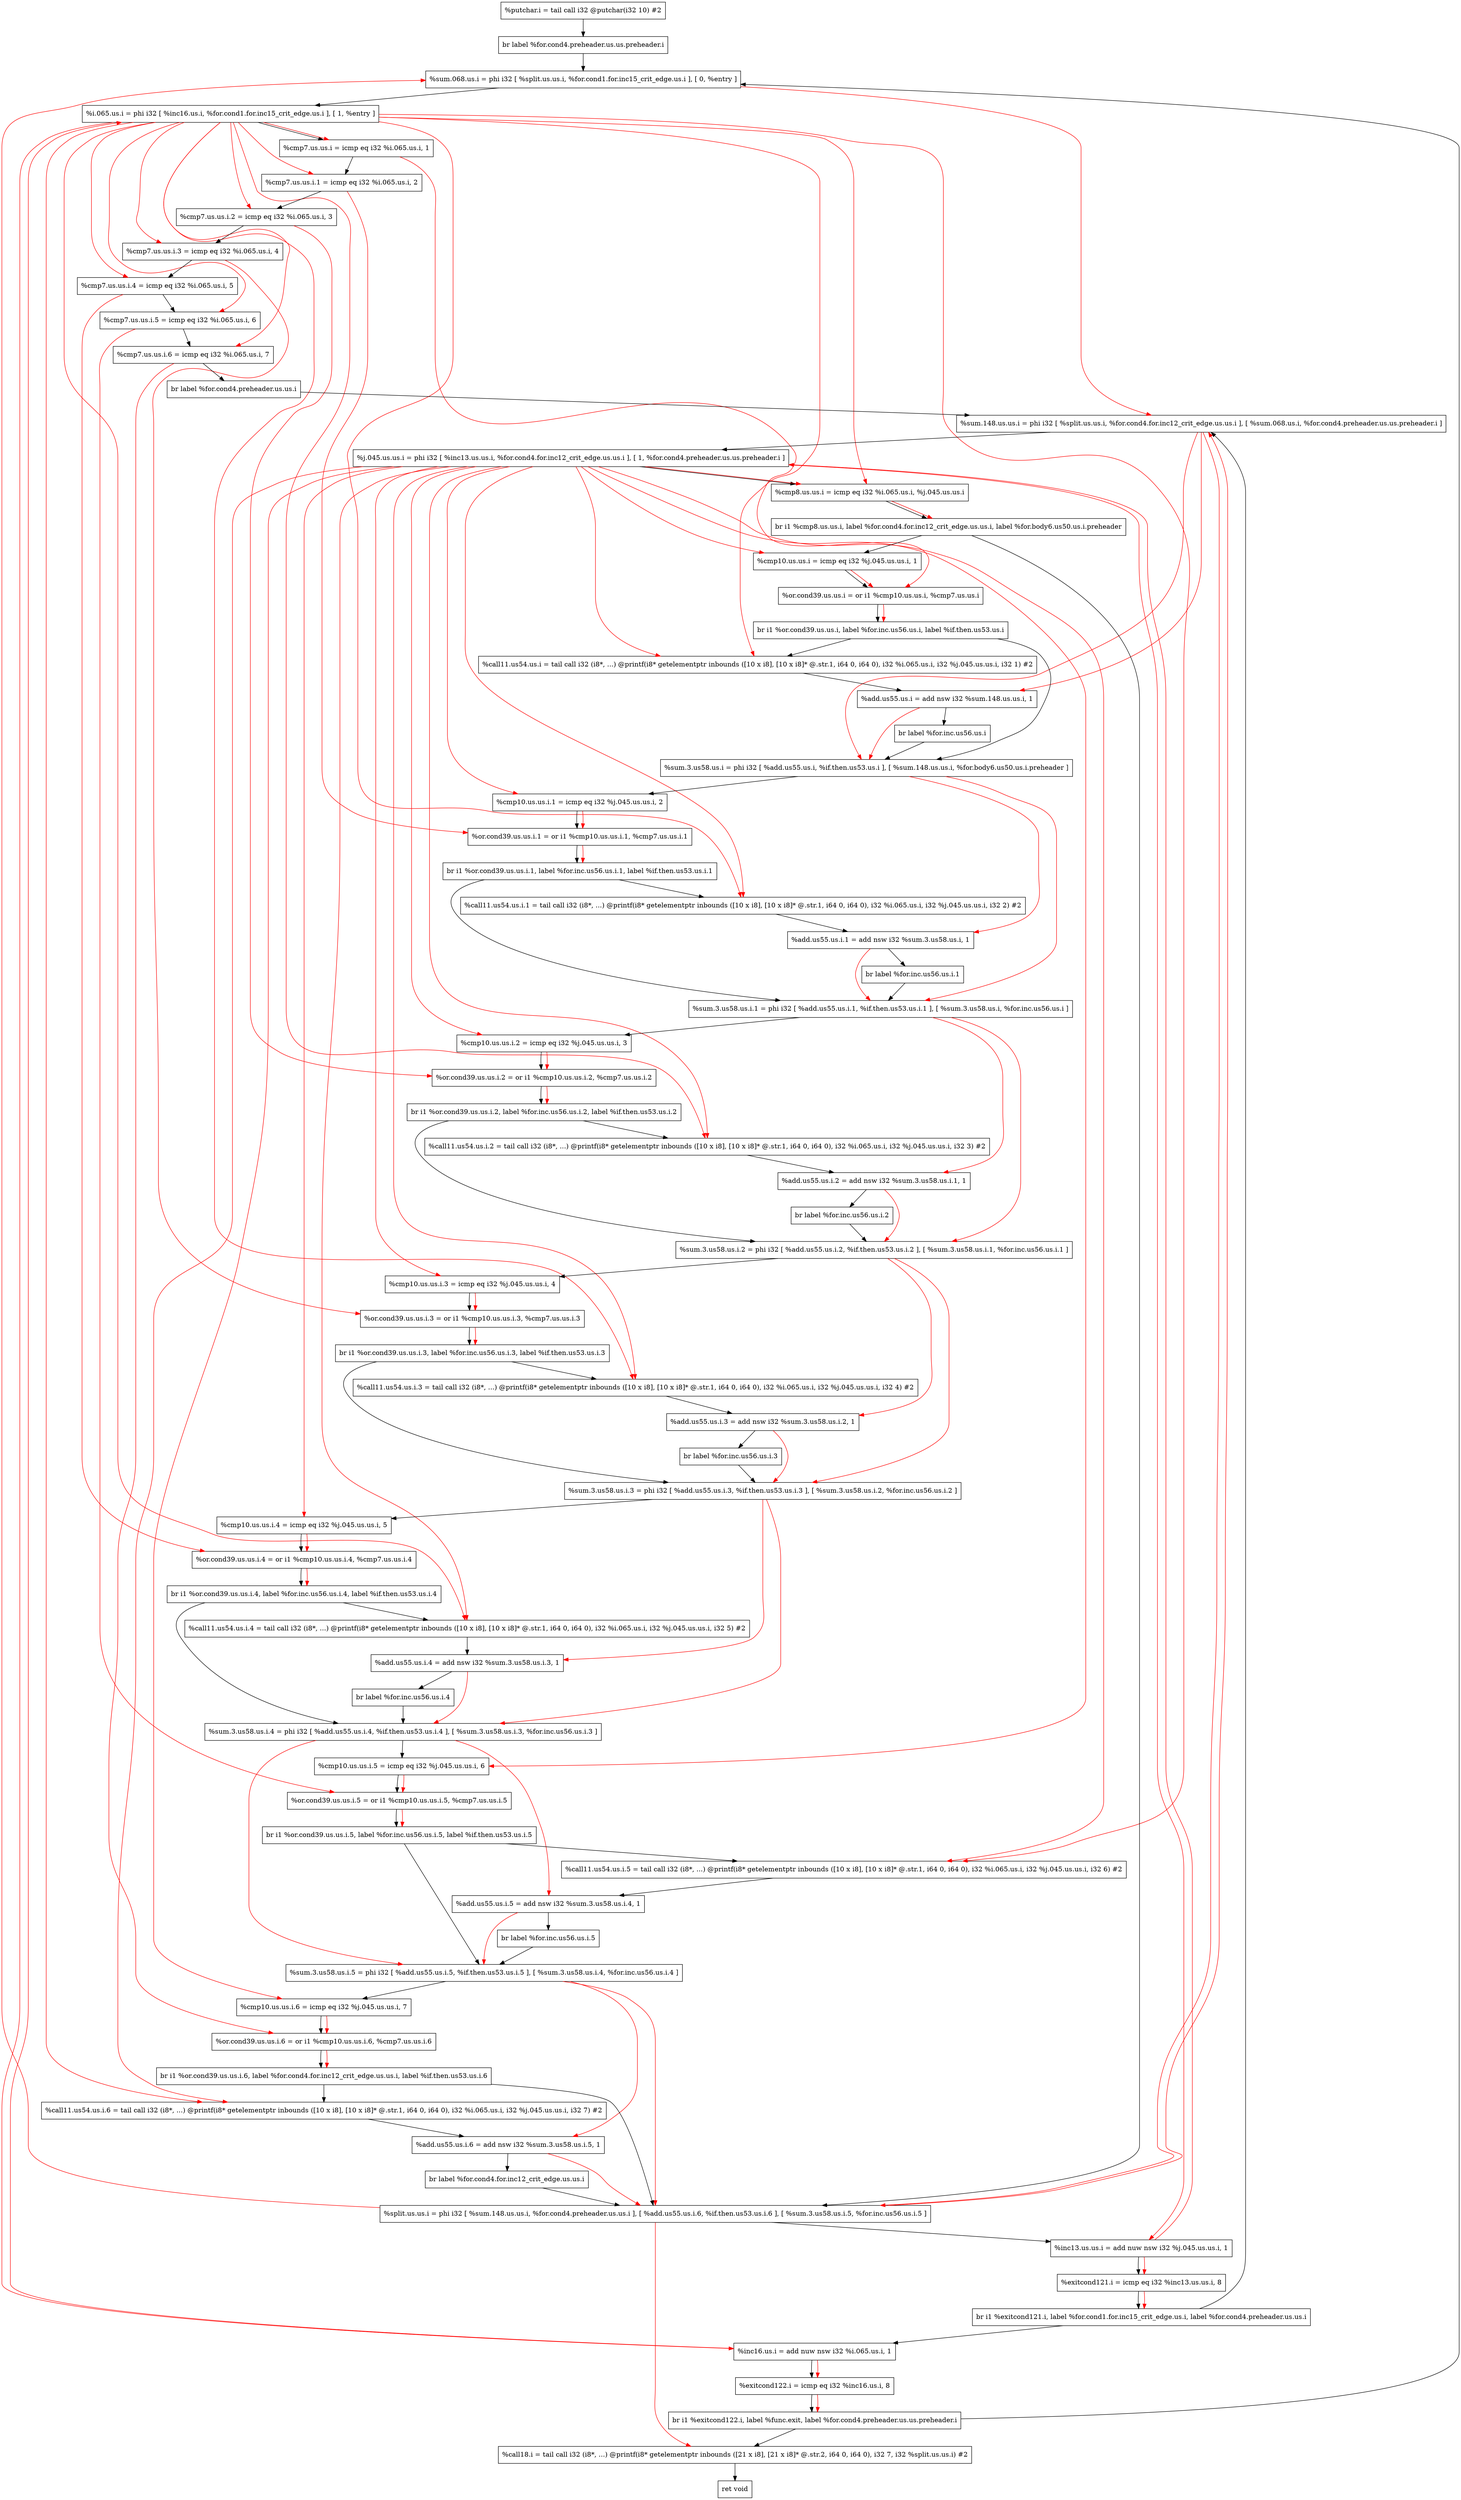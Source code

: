digraph "CDFG for'main' function" {
	Node0x5583b978c8d0[shape=record, label="  %putchar.i = tail call i32 @putchar(i32 10) #2"];
	Node0x5583b978a408[shape=record, label="  br label %for.cond4.preheader.us.us.preheader.i"];
	Node0x5583b978cbb8[shape=record, label="  %sum.068.us.i = phi i32 [ %split.us.us.i, %for.cond1.for.inc15_crit_edge.us.i ], [ 0, %entry ]"];
	Node0x5583b978d528[shape=record, label="  %i.065.us.i = phi i32 [ %inc16.us.i, %for.cond1.for.inc15_crit_edge.us.i ], [ 1, %entry ]"];
	Node0x5583b978d5f0[shape=record, label="  %cmp7.us.us.i = icmp eq i32 %i.065.us.i, 1"];
	Node0x5583b978d690[shape=record, label="  %cmp7.us.us.i.1 = icmp eq i32 %i.065.us.i, 2"];
	Node0x5583b978d760[shape=record, label="  %cmp7.us.us.i.2 = icmp eq i32 %i.065.us.i, 3"];
	Node0x5583b978d830[shape=record, label="  %cmp7.us.us.i.3 = icmp eq i32 %i.065.us.i, 4"];
	Node0x5583b978d900[shape=record, label="  %cmp7.us.us.i.4 = icmp eq i32 %i.065.us.i, 5"];
	Node0x5583b978d9d0[shape=record, label="  %cmp7.us.us.i.5 = icmp eq i32 %i.065.us.i, 6"];
	Node0x5583b978daa0[shape=record, label="  %cmp7.us.us.i.6 = icmp eq i32 %i.065.us.i, 7"];
	Node0x5583b978ddb8[shape=record, label="  br label %for.cond4.preheader.us.us.i"];
	Node0x5583b978de30[shape=record, label="  %inc16.us.i = add nuw nsw i32 %i.065.us.i, 1"];
	Node0x5583b978dea0[shape=record, label="  %exitcond122.i = icmp eq i32 %inc16.us.i, 8"];
	Node0x5583b978dfd8[shape=record, label="  br i1 %exitcond122.i, label %func.exit, label %for.cond4.preheader.us.us.preheader.i"];
	Node0x5583b978e0b8[shape=record, label="  %sum.148.us.us.i = phi i32 [ %split.us.us.i, %for.cond4.for.inc12_crit_edge.us.us.i ], [ %sum.068.us.i, %for.cond4.preheader.us.us.preheader.i ]"];
	Node0x5583b978e1e8[shape=record, label="  %j.045.us.us.i = phi i32 [ %inc13.us.us.i, %for.cond4.for.inc12_crit_edge.us.us.i ], [ 1, %for.cond4.preheader.us.us.preheader.i ]"];
	Node0x5583b978e2b0[shape=record, label="  %cmp8.us.us.i = icmp eq i32 %i.065.us.i, %j.045.us.us.i"];
	Node0x5583b978e488[shape=record, label="  br i1 %cmp8.us.us.i, label %for.cond4.for.inc12_crit_edge.us.us.i, label %for.body6.us50.us.i.preheader"];
	Node0x5583b978e500[shape=record, label="  %cmp10.us.us.i = icmp eq i32 %j.045.us.us.i, 1"];
	Node0x5583b978e570[shape=record, label="  %or.cond39.us.us.i = or i1 %cmp10.us.us.i, %cmp7.us.us.i"];
	Node0x5583b978eaf8[shape=record, label="  br i1 %or.cond39.us.us.i, label %for.inc.us56.us.i, label %if.then.us53.us.i"];
	Node0x5583b978ee28[shape=record, label="  %split.us.us.i = phi i32 [ %sum.148.us.us.i, %for.cond4.preheader.us.us.i ], [ %add.us55.us.i.6, %if.then.us53.us.i.6 ], [ %sum.3.us58.us.i.5, %for.inc.us56.us.i.5 ]"];
	Node0x5583b978ef10[shape=record, label="  %inc13.us.us.i = add nuw nsw i32 %j.045.us.us.i, 1"];
	Node0x5583b978ef80[shape=record, label="  %exitcond121.i = icmp eq i32 %inc13.us.us.i, 8"];
	Node0x5583b978f008[shape=record, label="  br i1 %exitcond121.i, label %for.cond1.for.inc15_crit_edge.us.i, label %for.cond4.preheader.us.us.i"];
	Node0x5583b978f0c8[shape=record, label="  %call11.us54.us.i = tail call i32 (i8*, ...) @printf(i8* getelementptr inbounds ([10 x i8], [10 x i8]* @.str.1, i64 0, i64 0), i32 %i.065.us.i, i32 %j.045.us.us.i, i32 1) #2"];
	Node0x5583b978f1f0[shape=record, label="  %add.us55.us.i = add nsw i32 %sum.148.us.us.i, 1"];
	Node0x5583b978ea48[shape=record, label="  br label %for.inc.us56.us.i"];
	Node0x5583b978f298[shape=record, label="  %sum.3.us58.us.i = phi i32 [ %add.us55.us.i, %if.then.us53.us.i ], [ %sum.148.us.us.i, %for.body6.us50.us.i.preheader ]"];
	Node0x5583b978f360[shape=record, label="  %cmp10.us.us.i.1 = icmp eq i32 %j.045.us.us.i, 2"];
	Node0x5583b978f400[shape=record, label="  %or.cond39.us.us.i.1 = or i1 %cmp10.us.us.i.1, %cmp7.us.us.i.1"];
	Node0x5583b978f5b8[shape=record, label="  br i1 %or.cond39.us.us.i.1, label %for.inc.us56.us.i.1, label %if.then.us53.us.i.1"];
	Node0x5583b978f680[shape=record, label="  %call18.i = tail call i32 (i8*, ...) @printf(i8* getelementptr inbounds ([21 x i8], [21 x i8]* @.str.2, i64 0, i64 0), i32 7, i32 %split.us.us.i) #2"];
	Node0x5583b978f740[shape=record, label="  ret void"];
	Node0x5583b978f7f8[shape=record, label="  %call11.us54.us.i.1 = tail call i32 (i8*, ...) @printf(i8* getelementptr inbounds ([10 x i8], [10 x i8]* @.str.1, i64 0, i64 0), i32 %i.065.us.i, i32 %j.045.us.us.i, i32 2) #2"];
	Node0x5583b978f930[shape=record, label="  %add.us55.us.i.1 = add nsw i32 %sum.3.us58.us.i, 1"];
	Node0x5583b978a588[shape=record, label="  br label %for.inc.us56.us.i.1"];
	Node0x5583b978f9d8[shape=record, label="  %sum.3.us58.us.i.1 = phi i32 [ %add.us55.us.i.1, %if.then.us53.us.i.1 ], [ %sum.3.us58.us.i, %for.inc.us56.us.i ]"];
	Node0x5583b978faa0[shape=record, label="  %cmp10.us.us.i.2 = icmp eq i32 %j.045.us.us.i, 3"];
	Node0x5583b978fb40[shape=record, label="  %or.cond39.us.us.i.2 = or i1 %cmp10.us.us.i.2, %cmp7.us.us.i.2"];
	Node0x5583b978fcf8[shape=record, label="  br i1 %or.cond39.us.us.i.2, label %for.inc.us56.us.i.2, label %if.then.us53.us.i.2"];
	Node0x5583b978fdb8[shape=record, label="  %call11.us54.us.i.2 = tail call i32 (i8*, ...) @printf(i8* getelementptr inbounds ([10 x i8], [10 x i8]* @.str.1, i64 0, i64 0), i32 %i.065.us.i, i32 %j.045.us.us.i, i32 3) #2"];
	Node0x5583b978ff10[shape=record, label="  %add.us55.us.i.2 = add nsw i32 %sum.3.us58.us.i.1, 1"];
	Node0x5583b978a938[shape=record, label="  br label %for.inc.us56.us.i.2"];
	Node0x5583b978ff88[shape=record, label="  %sum.3.us58.us.i.2 = phi i32 [ %add.us55.us.i.2, %if.then.us53.us.i.2 ], [ %sum.3.us58.us.i.1, %for.inc.us56.us.i.1 ]"];
	Node0x5583b9790670[shape=record, label="  %cmp10.us.us.i.3 = icmp eq i32 %j.045.us.us.i, 4"];
	Node0x5583b9790710[shape=record, label="  %or.cond39.us.us.i.3 = or i1 %cmp10.us.us.i.3, %cmp7.us.us.i.3"];
	Node0x5583b978ccf8[shape=record, label="  br i1 %or.cond39.us.us.i.3, label %for.inc.us56.us.i.3, label %if.then.us53.us.i.3"];
	Node0x5583b978cdb8[shape=record, label="  %call11.us54.us.i.3 = tail call i32 (i8*, ...) @printf(i8* getelementptr inbounds ([10 x i8], [10 x i8]* @.str.1, i64 0, i64 0), i32 %i.065.us.i, i32 %j.045.us.us.i, i32 4) #2"];
	Node0x5583b978cf10[shape=record, label="  %add.us55.us.i.3 = add nsw i32 %sum.3.us58.us.i.2, 1"];
	Node0x5583b978a748[shape=record, label="  br label %for.inc.us56.us.i.3"];
	Node0x5583b978cf88[shape=record, label="  %sum.3.us58.us.i.3 = phi i32 [ %add.us55.us.i.3, %if.then.us53.us.i.3 ], [ %sum.3.us58.us.i.2, %for.inc.us56.us.i.2 ]"];
	Node0x5583b978d050[shape=record, label="  %cmp10.us.us.i.4 = icmp eq i32 %j.045.us.us.i, 5"];
	Node0x5583b978d0f0[shape=record, label="  %or.cond39.us.us.i.4 = or i1 %cmp10.us.us.i.4, %cmp7.us.us.i.4"];
	Node0x5583b978d308[shape=record, label="  br i1 %or.cond39.us.us.i.4, label %for.inc.us56.us.i.4, label %if.then.us53.us.i.4"];
	Node0x5583b978d3c8[shape=record, label="  %call11.us54.us.i.4 = tail call i32 (i8*, ...) @printf(i8* getelementptr inbounds ([10 x i8], [10 x i8]* @.str.1, i64 0, i64 0), i32 %i.065.us.i, i32 %j.045.us.us.i, i32 5) #2"];
	Node0x5583b97918f0[shape=record, label="  %add.us55.us.i.4 = add nsw i32 %sum.3.us58.us.i.3, 1"];
	Node0x5583b978d278[shape=record, label="  br label %for.inc.us56.us.i.4"];
	Node0x5583b9791968[shape=record, label="  %sum.3.us58.us.i.4 = phi i32 [ %add.us55.us.i.4, %if.then.us53.us.i.4 ], [ %sum.3.us58.us.i.3, %for.inc.us56.us.i.3 ]"];
	Node0x5583b9791a30[shape=record, label="  %cmp10.us.us.i.5 = icmp eq i32 %j.045.us.us.i, 6"];
	Node0x5583b9791ad0[shape=record, label="  %or.cond39.us.us.i.5 = or i1 %cmp10.us.us.i.5, %cmp7.us.us.i.5"];
	Node0x5583b9791c08[shape=record, label="  br i1 %or.cond39.us.us.i.5, label %for.inc.us56.us.i.5, label %if.then.us53.us.i.5"];
	Node0x5583b9791cc8[shape=record, label="  %call11.us54.us.i.5 = tail call i32 (i8*, ...) @printf(i8* getelementptr inbounds ([10 x i8], [10 x i8]* @.str.1, i64 0, i64 0), i32 %i.065.us.i, i32 %j.045.us.us.i, i32 6) #2"];
	Node0x5583b9791e00[shape=record, label="  %add.us55.us.i.5 = add nsw i32 %sum.3.us58.us.i.4, 1"];
	Node0x5583b978e3f8[shape=record, label="  br label %for.inc.us56.us.i.5"];
	Node0x5583b9791e78[shape=record, label="  %sum.3.us58.us.i.5 = phi i32 [ %add.us55.us.i.5, %if.then.us53.us.i.5 ], [ %sum.3.us58.us.i.4, %for.inc.us56.us.i.4 ]"];
	Node0x5583b9791f40[shape=record, label="  %cmp10.us.us.i.6 = icmp eq i32 %j.045.us.us.i, 7"];
	Node0x5583b9791fb0[shape=record, label="  %or.cond39.us.us.i.6 = or i1 %cmp10.us.us.i.6, %cmp7.us.us.i.6"];
	Node0x5583b9792068[shape=record, label="  br i1 %or.cond39.us.us.i.6, label %for.cond4.for.inc12_crit_edge.us.us.i, label %if.then.us53.us.i.6"];
	Node0x5583b9792128[shape=record, label="  %call11.us54.us.i.6 = tail call i32 (i8*, ...) @printf(i8* getelementptr inbounds ([10 x i8], [10 x i8]* @.str.1, i64 0, i64 0), i32 %i.065.us.i, i32 %j.045.us.us.i, i32 7) #2"];
	Node0x5583b9792230[shape=record, label="  %add.us55.us.i.6 = add nsw i32 %sum.3.us58.us.i.5, 1"];
	Node0x5583b978b0c8[shape=record, label="  br label %for.cond4.for.inc12_crit_edge.us.us.i"];
	Node0x5583b978c8d0 -> Node0x5583b978a408
	Node0x5583b978a408 -> Node0x5583b978cbb8
	Node0x5583b978cbb8 -> Node0x5583b978d528
	Node0x5583b978d528 -> Node0x5583b978d5f0
	Node0x5583b978d5f0 -> Node0x5583b978d690
	Node0x5583b978d690 -> Node0x5583b978d760
	Node0x5583b978d760 -> Node0x5583b978d830
	Node0x5583b978d830 -> Node0x5583b978d900
	Node0x5583b978d900 -> Node0x5583b978d9d0
	Node0x5583b978d9d0 -> Node0x5583b978daa0
	Node0x5583b978daa0 -> Node0x5583b978ddb8
	Node0x5583b978ddb8 -> Node0x5583b978e0b8
	Node0x5583b978de30 -> Node0x5583b978dea0
	Node0x5583b978dea0 -> Node0x5583b978dfd8
	Node0x5583b978dfd8 -> Node0x5583b978f680
	Node0x5583b978dfd8 -> Node0x5583b978cbb8
	Node0x5583b978e0b8 -> Node0x5583b978e1e8
	Node0x5583b978e1e8 -> Node0x5583b978e2b0
	Node0x5583b978e2b0 -> Node0x5583b978e488
	Node0x5583b978e488 -> Node0x5583b978ee28
	Node0x5583b978e488 -> Node0x5583b978e500
	Node0x5583b978e500 -> Node0x5583b978e570
	Node0x5583b978e570 -> Node0x5583b978eaf8
	Node0x5583b978eaf8 -> Node0x5583b978f298
	Node0x5583b978eaf8 -> Node0x5583b978f0c8
	Node0x5583b978ee28 -> Node0x5583b978ef10
	Node0x5583b978ef10 -> Node0x5583b978ef80
	Node0x5583b978ef80 -> Node0x5583b978f008
	Node0x5583b978f008 -> Node0x5583b978de30
	Node0x5583b978f008 -> Node0x5583b978e0b8
	Node0x5583b978f0c8 -> Node0x5583b978f1f0
	Node0x5583b978f1f0 -> Node0x5583b978ea48
	Node0x5583b978ea48 -> Node0x5583b978f298
	Node0x5583b978f298 -> Node0x5583b978f360
	Node0x5583b978f360 -> Node0x5583b978f400
	Node0x5583b978f400 -> Node0x5583b978f5b8
	Node0x5583b978f5b8 -> Node0x5583b978f9d8
	Node0x5583b978f5b8 -> Node0x5583b978f7f8
	Node0x5583b978f680 -> Node0x5583b978f740
	Node0x5583b978f7f8 -> Node0x5583b978f930
	Node0x5583b978f930 -> Node0x5583b978a588
	Node0x5583b978a588 -> Node0x5583b978f9d8
	Node0x5583b978f9d8 -> Node0x5583b978faa0
	Node0x5583b978faa0 -> Node0x5583b978fb40
	Node0x5583b978fb40 -> Node0x5583b978fcf8
	Node0x5583b978fcf8 -> Node0x5583b978ff88
	Node0x5583b978fcf8 -> Node0x5583b978fdb8
	Node0x5583b978fdb8 -> Node0x5583b978ff10
	Node0x5583b978ff10 -> Node0x5583b978a938
	Node0x5583b978a938 -> Node0x5583b978ff88
	Node0x5583b978ff88 -> Node0x5583b9790670
	Node0x5583b9790670 -> Node0x5583b9790710
	Node0x5583b9790710 -> Node0x5583b978ccf8
	Node0x5583b978ccf8 -> Node0x5583b978cf88
	Node0x5583b978ccf8 -> Node0x5583b978cdb8
	Node0x5583b978cdb8 -> Node0x5583b978cf10
	Node0x5583b978cf10 -> Node0x5583b978a748
	Node0x5583b978a748 -> Node0x5583b978cf88
	Node0x5583b978cf88 -> Node0x5583b978d050
	Node0x5583b978d050 -> Node0x5583b978d0f0
	Node0x5583b978d0f0 -> Node0x5583b978d308
	Node0x5583b978d308 -> Node0x5583b9791968
	Node0x5583b978d308 -> Node0x5583b978d3c8
	Node0x5583b978d3c8 -> Node0x5583b97918f0
	Node0x5583b97918f0 -> Node0x5583b978d278
	Node0x5583b978d278 -> Node0x5583b9791968
	Node0x5583b9791968 -> Node0x5583b9791a30
	Node0x5583b9791a30 -> Node0x5583b9791ad0
	Node0x5583b9791ad0 -> Node0x5583b9791c08
	Node0x5583b9791c08 -> Node0x5583b9791e78
	Node0x5583b9791c08 -> Node0x5583b9791cc8
	Node0x5583b9791cc8 -> Node0x5583b9791e00
	Node0x5583b9791e00 -> Node0x5583b978e3f8
	Node0x5583b978e3f8 -> Node0x5583b9791e78
	Node0x5583b9791e78 -> Node0x5583b9791f40
	Node0x5583b9791f40 -> Node0x5583b9791fb0
	Node0x5583b9791fb0 -> Node0x5583b9792068
	Node0x5583b9792068 -> Node0x5583b978ee28
	Node0x5583b9792068 -> Node0x5583b9792128
	Node0x5583b9792128 -> Node0x5583b9792230
	Node0x5583b9792230 -> Node0x5583b978b0c8
	Node0x5583b978b0c8 -> Node0x5583b978ee28
edge [color=red]
	Node0x5583b978ee28 -> Node0x5583b978cbb8
	Node0x5583b978de30 -> Node0x5583b978d528
	Node0x5583b978d528 -> Node0x5583b978d5f0
	Node0x5583b978d528 -> Node0x5583b978d690
	Node0x5583b978d528 -> Node0x5583b978d760
	Node0x5583b978d528 -> Node0x5583b978d830
	Node0x5583b978d528 -> Node0x5583b978d900
	Node0x5583b978d528 -> Node0x5583b978d9d0
	Node0x5583b978d528 -> Node0x5583b978daa0
	Node0x5583b978d528 -> Node0x5583b978de30
	Node0x5583b978de30 -> Node0x5583b978dea0
	Node0x5583b978dea0 -> Node0x5583b978dfd8
	Node0x5583b978ee28 -> Node0x5583b978e0b8
	Node0x5583b978cbb8 -> Node0x5583b978e0b8
	Node0x5583b978ef10 -> Node0x5583b978e1e8
	Node0x5583b978d528 -> Node0x5583b978e2b0
	Node0x5583b978e1e8 -> Node0x5583b978e2b0
	Node0x5583b978e2b0 -> Node0x5583b978e488
	Node0x5583b978e1e8 -> Node0x5583b978e500
	Node0x5583b978e500 -> Node0x5583b978e570
	Node0x5583b978d5f0 -> Node0x5583b978e570
	Node0x5583b978e570 -> Node0x5583b978eaf8
	Node0x5583b978e0b8 -> Node0x5583b978ee28
	Node0x5583b9792230 -> Node0x5583b978ee28
	Node0x5583b9791e78 -> Node0x5583b978ee28
	Node0x5583b978e1e8 -> Node0x5583b978ef10
	Node0x5583b978ef10 -> Node0x5583b978ef80
	Node0x5583b978ef80 -> Node0x5583b978f008
	Node0x5583b978d528 -> Node0x5583b978f0c8
	Node0x5583b978e1e8 -> Node0x5583b978f0c8
	Node0x5583b978e0b8 -> Node0x5583b978f1f0
	Node0x5583b978f1f0 -> Node0x5583b978f298
	Node0x5583b978e0b8 -> Node0x5583b978f298
	Node0x5583b978e1e8 -> Node0x5583b978f360
	Node0x5583b978f360 -> Node0x5583b978f400
	Node0x5583b978d690 -> Node0x5583b978f400
	Node0x5583b978f400 -> Node0x5583b978f5b8
	Node0x5583b978ee28 -> Node0x5583b978f680
	Node0x5583b978d528 -> Node0x5583b978f7f8
	Node0x5583b978e1e8 -> Node0x5583b978f7f8
	Node0x5583b978f298 -> Node0x5583b978f930
	Node0x5583b978f930 -> Node0x5583b978f9d8
	Node0x5583b978f298 -> Node0x5583b978f9d8
	Node0x5583b978e1e8 -> Node0x5583b978faa0
	Node0x5583b978faa0 -> Node0x5583b978fb40
	Node0x5583b978d760 -> Node0x5583b978fb40
	Node0x5583b978fb40 -> Node0x5583b978fcf8
	Node0x5583b978d528 -> Node0x5583b978fdb8
	Node0x5583b978e1e8 -> Node0x5583b978fdb8
	Node0x5583b978f9d8 -> Node0x5583b978ff10
	Node0x5583b978ff10 -> Node0x5583b978ff88
	Node0x5583b978f9d8 -> Node0x5583b978ff88
	Node0x5583b978e1e8 -> Node0x5583b9790670
	Node0x5583b9790670 -> Node0x5583b9790710
	Node0x5583b978d830 -> Node0x5583b9790710
	Node0x5583b9790710 -> Node0x5583b978ccf8
	Node0x5583b978d528 -> Node0x5583b978cdb8
	Node0x5583b978e1e8 -> Node0x5583b978cdb8
	Node0x5583b978ff88 -> Node0x5583b978cf10
	Node0x5583b978cf10 -> Node0x5583b978cf88
	Node0x5583b978ff88 -> Node0x5583b978cf88
	Node0x5583b978e1e8 -> Node0x5583b978d050
	Node0x5583b978d050 -> Node0x5583b978d0f0
	Node0x5583b978d900 -> Node0x5583b978d0f0
	Node0x5583b978d0f0 -> Node0x5583b978d308
	Node0x5583b978d528 -> Node0x5583b978d3c8
	Node0x5583b978e1e8 -> Node0x5583b978d3c8
	Node0x5583b978cf88 -> Node0x5583b97918f0
	Node0x5583b97918f0 -> Node0x5583b9791968
	Node0x5583b978cf88 -> Node0x5583b9791968
	Node0x5583b978e1e8 -> Node0x5583b9791a30
	Node0x5583b9791a30 -> Node0x5583b9791ad0
	Node0x5583b978d9d0 -> Node0x5583b9791ad0
	Node0x5583b9791ad0 -> Node0x5583b9791c08
	Node0x5583b978d528 -> Node0x5583b9791cc8
	Node0x5583b978e1e8 -> Node0x5583b9791cc8
	Node0x5583b9791968 -> Node0x5583b9791e00
	Node0x5583b9791e00 -> Node0x5583b9791e78
	Node0x5583b9791968 -> Node0x5583b9791e78
	Node0x5583b978e1e8 -> Node0x5583b9791f40
	Node0x5583b9791f40 -> Node0x5583b9791fb0
	Node0x5583b978daa0 -> Node0x5583b9791fb0
	Node0x5583b9791fb0 -> Node0x5583b9792068
	Node0x5583b978d528 -> Node0x5583b9792128
	Node0x5583b978e1e8 -> Node0x5583b9792128
	Node0x5583b9791e78 -> Node0x5583b9792230
}
